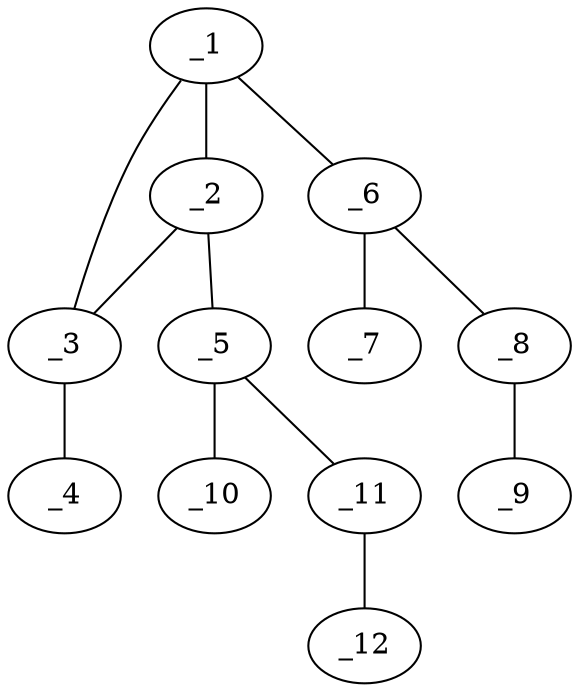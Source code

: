 graph molid700123 {
	_1	 [charge=0,
		chem=1,
		symbol="C  ",
		x="4.866",
		y="0.433"];
	_2	 [charge=0,
		chem=1,
		symbol="C  ",
		x=4,
		y="-0.067"];
	_1 -- _2	 [valence=1];
	_3	 [charge=0,
		chem=1,
		symbol="C  ",
		x=4,
		y="0.933"];
	_1 -- _3	 [valence=1];
	_6	 [charge=0,
		chem=1,
		symbol="C  ",
		x="5.866",
		y="0.433"];
	_1 -- _6	 [valence=1];
	_2 -- _3	 [valence=1];
	_5	 [charge=0,
		chem=1,
		symbol="C  ",
		x="3.5",
		y="-0.933"];
	_2 -- _5	 [valence=1];
	_4	 [charge=0,
		chem=1,
		symbol="C  ",
		x="3.5",
		y="1.799"];
	_3 -- _4	 [valence=2];
	_10	 [charge=0,
		chem=2,
		symbol="O  ",
		x=4,
		y="-1.799"];
	_5 -- _10	 [valence=2];
	_11	 [charge=0,
		chem=2,
		symbol="O  ",
		x="2.5",
		y="-0.933"];
	_5 -- _11	 [valence=1];
	_7	 [charge=0,
		chem=2,
		symbol="O  ",
		x="6.366",
		y="-0.433"];
	_6 -- _7	 [valence=2];
	_8	 [charge=0,
		chem=2,
		symbol="O  ",
		x="6.366",
		y="1.2991"];
	_6 -- _8	 [valence=1];
	_9	 [charge=0,
		chem=1,
		symbol="C  ",
		x="7.366",
		y="1.2991"];
	_8 -- _9	 [valence=1];
	_12	 [charge=0,
		chem=1,
		symbol="C  ",
		x=2,
		y="-1.799"];
	_11 -- _12	 [valence=1];
}
